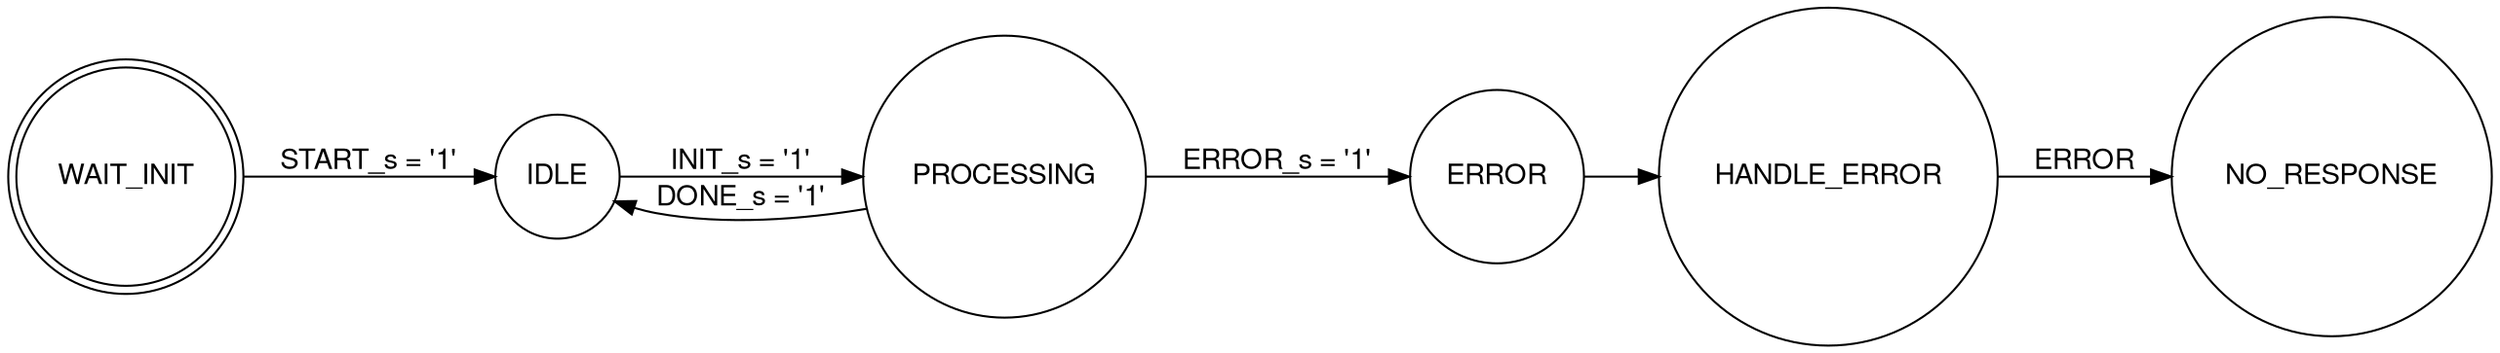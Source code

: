 

digraph my_fsm{
    fontname="Helvetica,Arial,sans-serif"
    node [fontname="Helvetica,Arial,sans-serif"]
    edge [fontname="Helvetica,Arial,sans-serif"]
    rankdir=LR;
    node [shape = doublecircle]; WAIT_INIT;
    node [shape = circle];

    WAIT_INIT [label="WAIT_INIT"];
    IDLE [label="IDLE"];
    PROCESSING[label="PROCESSING"];
    ERROR [label="ERROR"];

    ERROR -> HANDLE_ERROR;
    HANDLE_ERROR -> NO_RESPONSE[label="ERROR"];

    WAIT_INIT->IDLE [label ="START_s = '1'"];
    PROCESSING-> IDLE [label = "DONE_s = '1'"];

    IDLE ->PROCESSING [label="INIT_s = '1'"];
    PROCESSING -> ERROR[label="ERROR_s = '1'"];

}